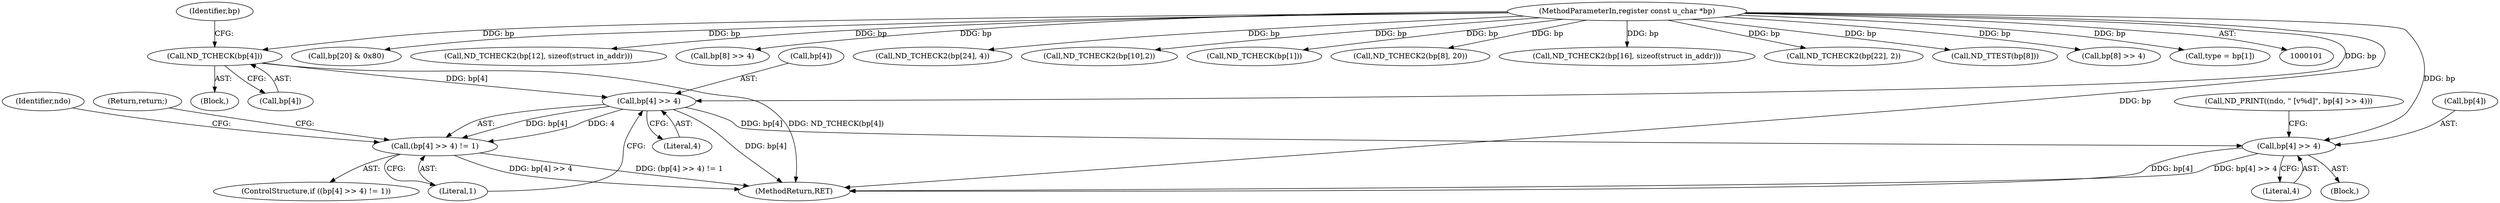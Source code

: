 digraph "0_tcpdump_5dc1860d8267b1e0cb78c9ffa2a40bea2fdb3ddc_2@array" {
"1000415" [label="(Call,bp[4] >> 4)"];
"1000409" [label="(Call,ND_TCHECK(bp[4]))"];
"1000103" [label="(MethodParameterIn,register const u_char *bp)"];
"1000414" [label="(Call,(bp[4] >> 4) != 1)"];
"1000426" [label="(Call,bp[4] >> 4)"];
"1000438" [label="(MethodReturn,RET)"];
"1000414" [label="(Call,(bp[4] >> 4) != 1)"];
"1000416" [label="(Call,bp[4])"];
"1000365" [label="(Call,bp[20] & 0x80)"];
"1000426" [label="(Call,bp[4] >> 4)"];
"1000409" [label="(Call,ND_TCHECK(bp[4]))"];
"1000224" [label="(Call,ND_TCHECK2(bp[12], sizeof(struct in_addr)))"];
"1000413" [label="(ControlStructure,if ((bp[4] >> 4) != 1))"];
"1000166" [label="(Call,bp[8] >> 4)"];
"1000419" [label="(Literal,4)"];
"1000353" [label="(Call,ND_TCHECK2(bp[24], 4))"];
"1000427" [label="(Call,bp[4])"];
"1000423" [label="(Identifier,ndo)"];
"1000410" [label="(Call,bp[4])"];
"1000177" [label="(Call,ND_TCHECK2(bp[10],2))"];
"1000107" [label="(Call,ND_TCHECK(bp[1]))"];
"1000424" [label="(Block,)"];
"1000199" [label="(Call,ND_TCHECK2(bp[8], 20))"];
"1000310" [label="(Call,ND_TCHECK2(bp[16], sizeof(struct in_addr)))"];
"1000255" [label="(Call,ND_TCHECK2(bp[22], 2))"];
"1000420" [label="(Literal,1)"];
"1000105" [label="(Block,)"];
"1000431" [label="(Return,return;)"];
"1000103" [label="(MethodParameterIn,register const u_char *bp)"];
"1000130" [label="(Call,ND_TTEST(bp[8]))"];
"1000136" [label="(Call,bp[8] >> 4)"];
"1000417" [label="(Identifier,bp)"];
"1000430" [label="(Literal,4)"];
"1000415" [label="(Call,bp[4] >> 4)"];
"1000111" [label="(Call,type = bp[1])"];
"1000421" [label="(Call,ND_PRINT((ndo, \" [v%d]\", bp[4] >> 4)))"];
"1000415" -> "1000414"  [label="AST: "];
"1000415" -> "1000419"  [label="CFG: "];
"1000416" -> "1000415"  [label="AST: "];
"1000419" -> "1000415"  [label="AST: "];
"1000420" -> "1000415"  [label="CFG: "];
"1000415" -> "1000438"  [label="DDG: bp[4]"];
"1000415" -> "1000414"  [label="DDG: bp[4]"];
"1000415" -> "1000414"  [label="DDG: 4"];
"1000409" -> "1000415"  [label="DDG: bp[4]"];
"1000103" -> "1000415"  [label="DDG: bp"];
"1000415" -> "1000426"  [label="DDG: bp[4]"];
"1000409" -> "1000105"  [label="AST: "];
"1000409" -> "1000410"  [label="CFG: "];
"1000410" -> "1000409"  [label="AST: "];
"1000417" -> "1000409"  [label="CFG: "];
"1000409" -> "1000438"  [label="DDG: ND_TCHECK(bp[4])"];
"1000103" -> "1000409"  [label="DDG: bp"];
"1000103" -> "1000101"  [label="AST: "];
"1000103" -> "1000438"  [label="DDG: bp"];
"1000103" -> "1000107"  [label="DDG: bp"];
"1000103" -> "1000111"  [label="DDG: bp"];
"1000103" -> "1000130"  [label="DDG: bp"];
"1000103" -> "1000136"  [label="DDG: bp"];
"1000103" -> "1000166"  [label="DDG: bp"];
"1000103" -> "1000177"  [label="DDG: bp"];
"1000103" -> "1000199"  [label="DDG: bp"];
"1000103" -> "1000224"  [label="DDG: bp"];
"1000103" -> "1000255"  [label="DDG: bp"];
"1000103" -> "1000310"  [label="DDG: bp"];
"1000103" -> "1000353"  [label="DDG: bp"];
"1000103" -> "1000365"  [label="DDG: bp"];
"1000103" -> "1000426"  [label="DDG: bp"];
"1000414" -> "1000413"  [label="AST: "];
"1000414" -> "1000420"  [label="CFG: "];
"1000420" -> "1000414"  [label="AST: "];
"1000423" -> "1000414"  [label="CFG: "];
"1000431" -> "1000414"  [label="CFG: "];
"1000414" -> "1000438"  [label="DDG: (bp[4] >> 4) != 1"];
"1000414" -> "1000438"  [label="DDG: bp[4] >> 4"];
"1000426" -> "1000424"  [label="AST: "];
"1000426" -> "1000430"  [label="CFG: "];
"1000427" -> "1000426"  [label="AST: "];
"1000430" -> "1000426"  [label="AST: "];
"1000421" -> "1000426"  [label="CFG: "];
"1000426" -> "1000438"  [label="DDG: bp[4]"];
"1000426" -> "1000438"  [label="DDG: bp[4] >> 4"];
}
